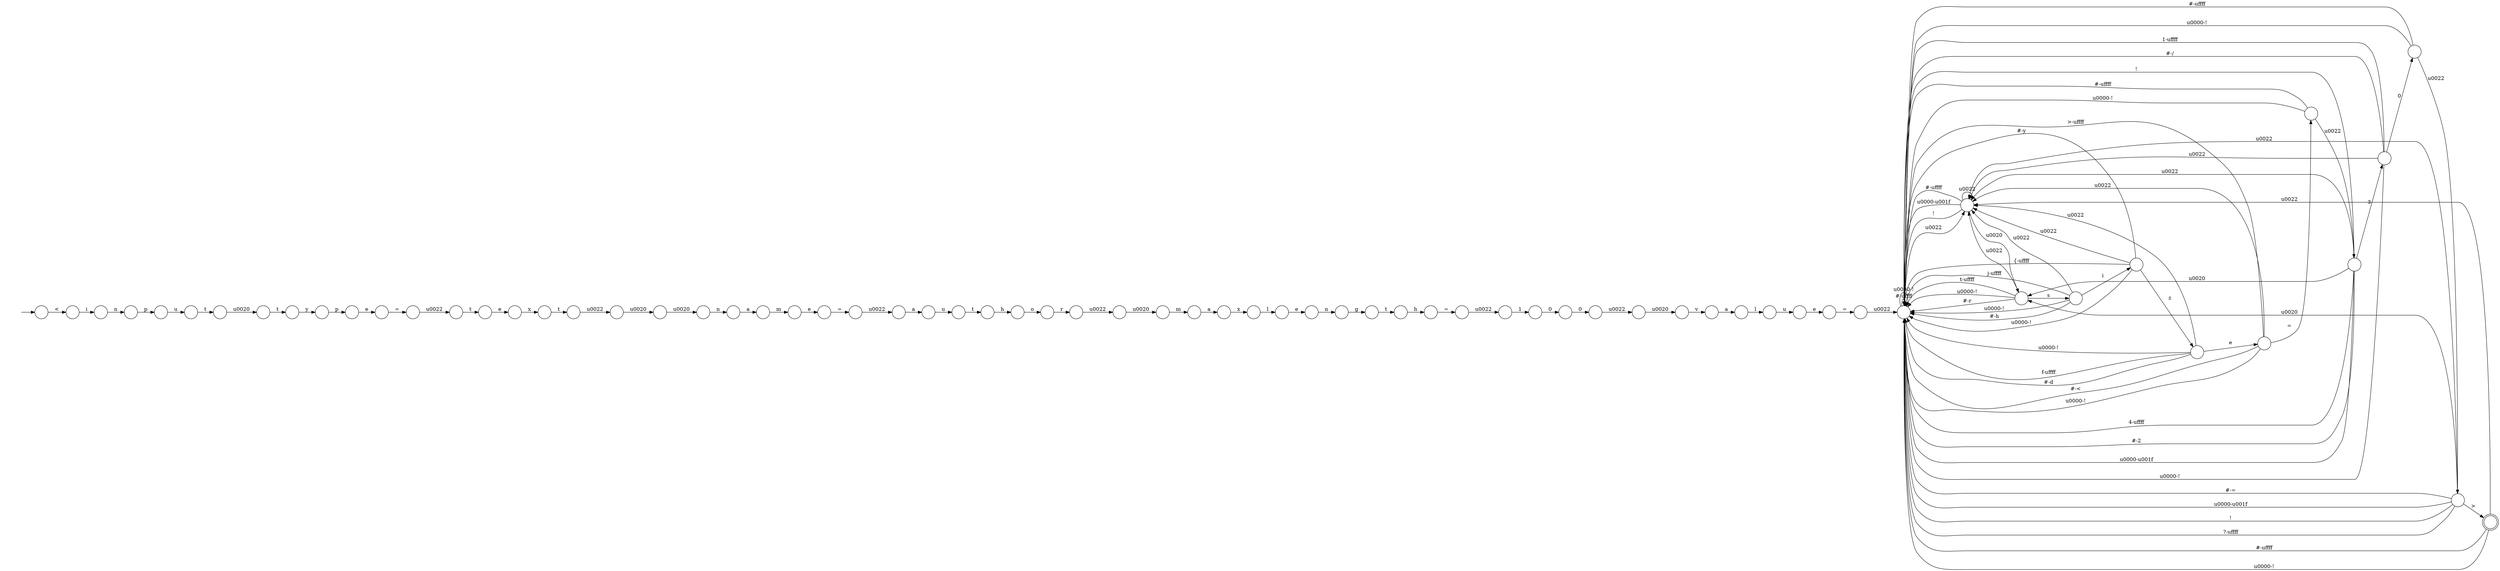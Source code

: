 digraph Automaton {
  rankdir = LR;
  0 [shape=circle,label=""];
  0 -> 57 [label="\u0020"]
  1 [shape=circle,label=""];
  1 -> 67 [label="x"]
  2 [shape=circle,label=""];
  2 -> 6 [label="u"]
  3 [shape=circle,label=""];
  3 -> 61 [label="\u0020"]
  4 [shape=circle,label=""];
  4 -> 14 [label="\u0022"]
  4 -> 18 [label="#-="]
  4 -> 13 [label=">"]
  4 -> 18 [label="\u0000-\u001f"]
  4 -> 47 [label="\u0020"]
  4 -> 18 [label="!"]
  4 -> 18 [label="?-\uffff"]
  5 [shape=circle,label=""];
  5 -> 49 [label="n"]
  6 [shape=circle,label=""];
  6 -> 17 [label="t"]
  7 [shape=circle,label=""];
  7 -> 48 [label="\u0022"]
  7 -> 18 [label="#-\uffff"]
  7 -> 18 [label="\u0000-!"]
  8 [shape=circle,label=""];
  8 -> 10 [label="t"]
  9 [shape=circle,label=""];
  9 -> 53 [label="="]
  10 [shape=circle,label=""];
  10 -> 1 [label="e"]
  11 [shape=circle,label=""];
  11 -> 50 [label="z"]
  11 -> 14 [label="\u0022"]
  11 -> 18 [label="\u0000-!"]
  11 -> 18 [label="#-y"]
  11 -> 18 [label="{-\uffff"]
  12 [shape=circle,label=""];
  12 -> 16 [label="0"]
  13 [shape=doublecircle,label=""];
  13 -> 14 [label="\u0022"]
  13 -> 18 [label="#-\uffff"]
  13 -> 18 [label="\u0000-!"]
  14 [shape=circle,label=""];
  14 -> 14 [label="\u0022"]
  14 -> 18 [label="#-\uffff"]
  14 -> 18 [label="\u0000-\u001f"]
  14 -> 47 [label="\u0020"]
  14 -> 18 [label="!"]
  15 [shape=circle,label=""];
  15 -> 60 [label="i"]
  16 [shape=circle,label=""];
  16 -> 42 [label="\u0022"]
  17 [shape=circle,label=""];
  17 -> 65 [label="\u0020"]
  18 [shape=circle,label=""];
  18 -> 14 [label="\u0022"]
  18 -> 18 [label="#-\uffff"]
  18 -> 18 [label="\u0000-!"]
  19 [shape=circle,label=""];
  19 -> 7 [label="="]
  19 -> 14 [label="\u0022"]
  19 -> 18 [label="#-<"]
  19 -> 18 [label="\u0000-!"]
  19 -> 18 [label=">-\uffff"]
  20 [shape=circle,label=""];
  20 -> 39 [label="t"]
  21 [shape=circle,label=""];
  21 -> 4 [label="\u0022"]
  21 -> 18 [label="#-\uffff"]
  21 -> 18 [label="\u0000-!"]
  22 [shape=circle,label=""];
  22 -> 68 [label="r"]
  23 [shape=circle,label=""];
  23 -> 32 [label="="]
  24 [shape=circle,label=""];
  24 -> 14 [label="\u0022"]
  24 -> 18 [label="\u0000-!"]
  24 -> 11 [label="i"]
  24 -> 18 [label="#-h"]
  24 -> 18 [label="j-\uffff"]
  25 [shape=circle,label=""];
  25 -> 9 [label="e"]
  26 [shape=circle,label=""];
  26 -> 2 [label="p"]
  27 [shape=circle,label=""];
  27 -> 58 [label="p"]
  28 [shape=circle,label=""];
  28 -> 31 [label="x"]
  29 [shape=circle,label=""];
  29 -> 69 [label="a"]
  30 [shape=circle,label=""];
  30 -> 37 [label="v"]
  31 [shape=circle,label=""];
  31 -> 35 [label="l"]
  32 [shape=circle,label=""];
  32 -> 63 [label="\u0022"]
  33 [shape=circle,label=""];
  33 -> 22 [label="o"]
  34 [shape=circle,label=""];
  34 -> 28 [label="a"]
  35 [shape=circle,label=""];
  35 -> 62 [label="e"]
  36 [shape=circle,label=""];
  36 -> 12 [label="0"]
  37 [shape=circle,label=""];
  37 -> 41 [label="a"]
  38 [shape=circle,label=""];
  38 -> 51 [label="u"]
  39 [shape=circle,label=""];
  39 -> 33 [label="h"]
  40 [shape=circle,label=""];
  40 -> 18 [label="\u0022"]
  41 [shape=circle,label=""];
  41 -> 38 [label="l"]
  42 [shape=circle,label=""];
  42 -> 30 [label="\u0020"]
  43 [shape=circle,label=""];
  43 -> 66 [label="g"]
  44 [shape=circle,label=""];
  44 -> 14 [label="\u0022"]
  44 -> 18 [label="\u0000-!"]
  44 -> 18 [label="1-\uffff"]
  44 -> 21 [label="0"]
  44 -> 18 [label="#-/"]
  45 [shape=circle,label=""];
  45 -> 27 [label="y"]
  46 [shape=circle,label=""];
  46 -> 8 [label="\u0022"]
  47 [shape=circle,label=""];
  47 -> 14 [label="\u0022"]
  47 -> 18 [label="\u0000-!"]
  47 -> 18 [label="#-r"]
  47 -> 24 [label="s"]
  47 -> 18 [label="t-\uffff"]
  48 [shape=circle,label=""];
  48 -> 18 [label="4-\uffff"]
  48 -> 18 [label="#-2"]
  48 -> 44 [label="3"]
  48 -> 14 [label="\u0022"]
  48 -> 18 [label="\u0000-\u001f"]
  48 -> 47 [label="\u0020"]
  48 -> 18 [label="!"]
  49 [shape=circle,label=""];
  49 -> 55 [label="a"]
  50 [shape=circle,label=""];
  50 -> 14 [label="\u0022"]
  50 -> 19 [label="e"]
  50 -> 18 [label="\u0000-!"]
  50 -> 18 [label="f-\uffff"]
  50 -> 18 [label="#-d"]
  51 [shape=circle,label=""];
  51 -> 59 [label="e"]
  52 [shape=circle,label=""];
  52 -> 0 [label="\u0022"]
  53 [shape=circle,label=""];
  53 -> 29 [label="\u0022"]
  54 [shape=circle,label=""];
  54 -> 23 [label="h"]
  55 [shape=circle,label=""];
  55 -> 25 [label="m"]
  56 [shape=circle,label=""];
  initial [shape=plaintext,label=""];
  initial -> 56
  56 -> 15 [label="<"]
  57 [shape=circle,label=""];
  57 -> 5 [label="\u0020"]
  58 [shape=circle,label=""];
  58 -> 64 [label="e"]
  59 [shape=circle,label=""];
  59 -> 40 [label="="]
  60 [shape=circle,label=""];
  60 -> 26 [label="n"]
  61 [shape=circle,label=""];
  61 -> 34 [label="m"]
  62 [shape=circle,label=""];
  62 -> 43 [label="n"]
  63 [shape=circle,label=""];
  63 -> 36 [label="1"]
  64 [shape=circle,label=""];
  64 -> 46 [label="="]
  65 [shape=circle,label=""];
  65 -> 45 [label="t"]
  66 [shape=circle,label=""];
  66 -> 54 [label="t"]
  67 [shape=circle,label=""];
  67 -> 52 [label="t"]
  68 [shape=circle,label=""];
  68 -> 3 [label="\u0022"]
  69 [shape=circle,label=""];
  69 -> 20 [label="u"]
}

